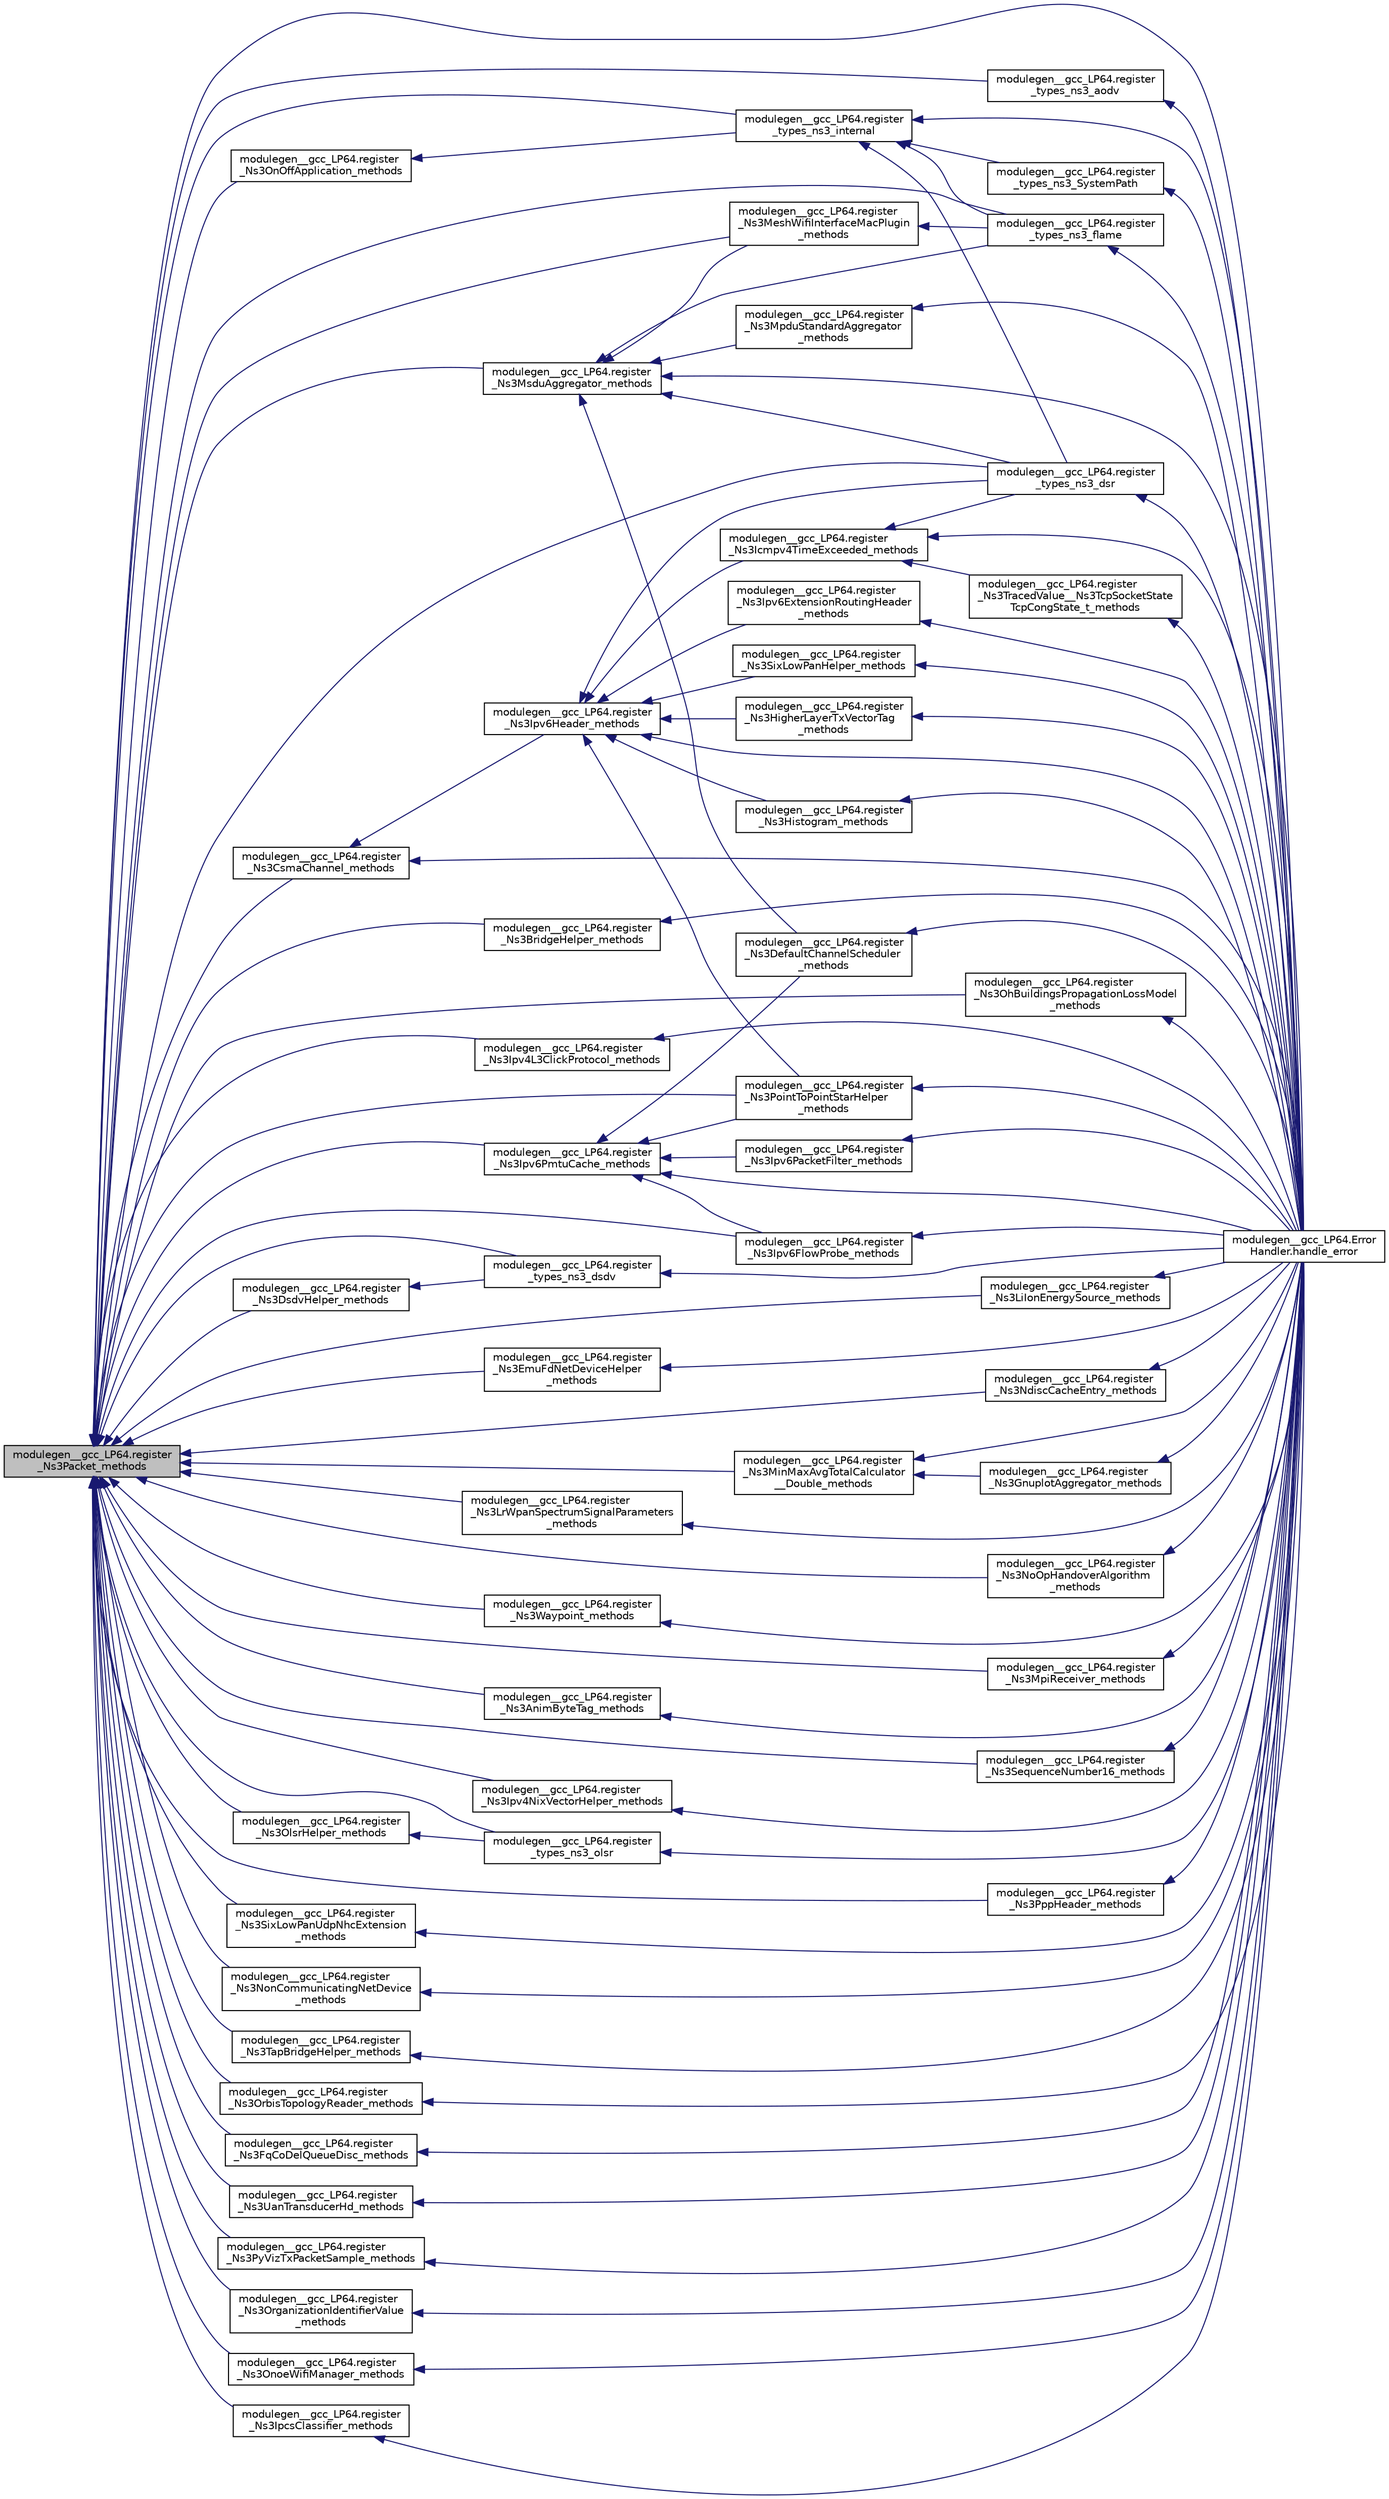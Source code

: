 digraph "modulegen__gcc_LP64.register_Ns3Packet_methods"
{
  edge [fontname="Helvetica",fontsize="10",labelfontname="Helvetica",labelfontsize="10"];
  node [fontname="Helvetica",fontsize="10",shape=record];
  rankdir="LR";
  Node1 [label="modulegen__gcc_LP64.register\l_Ns3Packet_methods",height=0.2,width=0.4,color="black", fillcolor="grey75", style="filled", fontcolor="black"];
  Node1 -> Node2 [dir="back",color="midnightblue",fontsize="10",style="solid"];
  Node2 [label="modulegen__gcc_LP64.register\l_types_ns3_aodv",height=0.2,width=0.4,color="black", fillcolor="white", style="filled",URL="$db/dbb/namespacemodulegen____gcc__LP64.html#a5df6bc36e8f7dd9aa8415fcd18b1264b"];
  Node2 -> Node3 [dir="back",color="midnightblue",fontsize="10",style="solid"];
  Node3 [label="modulegen__gcc_LP64.Error\lHandler.handle_error",height=0.2,width=0.4,color="black", fillcolor="white", style="filled",URL="$df/d38/classmodulegen____gcc__LP64_1_1ErrorHandler.html#ae861af2ccf0c7d1732eb52c22d89f8fd"];
  Node1 -> Node4 [dir="back",color="midnightblue",fontsize="10",style="solid"];
  Node4 [label="modulegen__gcc_LP64.register\l_types_ns3_internal",height=0.2,width=0.4,color="black", fillcolor="white", style="filled",URL="$db/dbb/namespacemodulegen____gcc__LP64.html#aa5591cd0831727624dde86d56333dc35"];
  Node4 -> Node3 [dir="back",color="midnightblue",fontsize="10",style="solid"];
  Node4 -> Node5 [dir="back",color="midnightblue",fontsize="10",style="solid"];
  Node5 [label="modulegen__gcc_LP64.register\l_types_ns3_SystemPath",height=0.2,width=0.4,color="black", fillcolor="white", style="filled",URL="$db/dbb/namespacemodulegen____gcc__LP64.html#a5efceb696a814981c99c36a87fcfaa75"];
  Node5 -> Node3 [dir="back",color="midnightblue",fontsize="10",style="solid"];
  Node4 -> Node6 [dir="back",color="midnightblue",fontsize="10",style="solid"];
  Node6 [label="modulegen__gcc_LP64.register\l_types_ns3_dsr",height=0.2,width=0.4,color="black", fillcolor="white", style="filled",URL="$db/dbb/namespacemodulegen____gcc__LP64.html#a96238b914c8d89466e10c074ff281344"];
  Node6 -> Node3 [dir="back",color="midnightblue",fontsize="10",style="solid"];
  Node4 -> Node7 [dir="back",color="midnightblue",fontsize="10",style="solid"];
  Node7 [label="modulegen__gcc_LP64.register\l_types_ns3_flame",height=0.2,width=0.4,color="black", fillcolor="white", style="filled",URL="$db/dbb/namespacemodulegen____gcc__LP64.html#a0c0e3c1249cadb3ceda60aee63e39192"];
  Node7 -> Node3 [dir="back",color="midnightblue",fontsize="10",style="solid"];
  Node1 -> Node8 [dir="back",color="midnightblue",fontsize="10",style="solid"];
  Node8 [label="modulegen__gcc_LP64.register\l_Ns3OnOffApplication_methods",height=0.2,width=0.4,color="black", fillcolor="white", style="filled",URL="$db/dbb/namespacemodulegen____gcc__LP64.html#aa031200ecf0b574ca1dcb6d544628c7b"];
  Node8 -> Node4 [dir="back",color="midnightblue",fontsize="10",style="solid"];
  Node1 -> Node3 [dir="back",color="midnightblue",fontsize="10",style="solid"];
  Node1 -> Node9 [dir="back",color="midnightblue",fontsize="10",style="solid"];
  Node9 [label="modulegen__gcc_LP64.register\l_Ns3BridgeHelper_methods",height=0.2,width=0.4,color="black", fillcolor="white", style="filled",URL="$db/dbb/namespacemodulegen____gcc__LP64.html#a7a3dd80faa51c8617db59538d9084b4e"];
  Node9 -> Node3 [dir="back",color="midnightblue",fontsize="10",style="solid"];
  Node1 -> Node10 [dir="back",color="midnightblue",fontsize="10",style="solid"];
  Node10 [label="modulegen__gcc_LP64.register\l_Ns3OhBuildingsPropagationLossModel\l_methods",height=0.2,width=0.4,color="black", fillcolor="white", style="filled",URL="$db/dbb/namespacemodulegen____gcc__LP64.html#a7774dabb4ae9ad38a06054da30ce59d3"];
  Node10 -> Node3 [dir="back",color="midnightblue",fontsize="10",style="solid"];
  Node1 -> Node11 [dir="back",color="midnightblue",fontsize="10",style="solid"];
  Node11 [label="modulegen__gcc_LP64.register\l_Ns3Ipv4L3ClickProtocol_methods",height=0.2,width=0.4,color="black", fillcolor="white", style="filled",URL="$db/dbb/namespacemodulegen____gcc__LP64.html#aa51c67ade1d2acfada00aa5f5c1128e3"];
  Node11 -> Node3 [dir="back",color="midnightblue",fontsize="10",style="solid"];
  Node1 -> Node12 [dir="back",color="midnightblue",fontsize="10",style="solid"];
  Node12 [label="modulegen__gcc_LP64.register\l_Ns3CsmaChannel_methods",height=0.2,width=0.4,color="black", fillcolor="white", style="filled",URL="$db/dbb/namespacemodulegen____gcc__LP64.html#a931182772500ad32039d3978e60fc360"];
  Node12 -> Node3 [dir="back",color="midnightblue",fontsize="10",style="solid"];
  Node12 -> Node13 [dir="back",color="midnightblue",fontsize="10",style="solid"];
  Node13 [label="modulegen__gcc_LP64.register\l_Ns3Ipv6Header_methods",height=0.2,width=0.4,color="black", fillcolor="white", style="filled",URL="$db/dbb/namespacemodulegen____gcc__LP64.html#a3bf4c1735120b6da054ad14ebaa7c850"];
  Node13 -> Node3 [dir="back",color="midnightblue",fontsize="10",style="solid"];
  Node13 -> Node6 [dir="back",color="midnightblue",fontsize="10",style="solid"];
  Node13 -> Node14 [dir="back",color="midnightblue",fontsize="10",style="solid"];
  Node14 [label="modulegen__gcc_LP64.register\l_Ns3Icmpv4TimeExceeded_methods",height=0.2,width=0.4,color="black", fillcolor="white", style="filled",URL="$db/dbb/namespacemodulegen____gcc__LP64.html#aa53916451f16b601e3e9b416b72d8a9c"];
  Node14 -> Node6 [dir="back",color="midnightblue",fontsize="10",style="solid"];
  Node14 -> Node3 [dir="back",color="midnightblue",fontsize="10",style="solid"];
  Node14 -> Node15 [dir="back",color="midnightblue",fontsize="10",style="solid"];
  Node15 [label="modulegen__gcc_LP64.register\l_Ns3TracedValue__Ns3TcpSocketState\lTcpCongState_t_methods",height=0.2,width=0.4,color="black", fillcolor="white", style="filled",URL="$db/dbb/namespacemodulegen____gcc__LP64.html#aa79cae88eaea857579df6e1e77ee0e9f"];
  Node15 -> Node3 [dir="back",color="midnightblue",fontsize="10",style="solid"];
  Node13 -> Node16 [dir="back",color="midnightblue",fontsize="10",style="solid"];
  Node16 [label="modulegen__gcc_LP64.register\l_Ns3Histogram_methods",height=0.2,width=0.4,color="black", fillcolor="white", style="filled",URL="$db/dbb/namespacemodulegen____gcc__LP64.html#a1c954bcebbf4f39e744972bd97837a19"];
  Node16 -> Node3 [dir="back",color="midnightblue",fontsize="10",style="solid"];
  Node13 -> Node17 [dir="back",color="midnightblue",fontsize="10",style="solid"];
  Node17 [label="modulegen__gcc_LP64.register\l_Ns3Ipv6ExtensionRoutingHeader\l_methods",height=0.2,width=0.4,color="black", fillcolor="white", style="filled",URL="$db/dbb/namespacemodulegen____gcc__LP64.html#a587188161e2d082996bdfc8cde91589a"];
  Node17 -> Node3 [dir="back",color="midnightblue",fontsize="10",style="solid"];
  Node13 -> Node18 [dir="back",color="midnightblue",fontsize="10",style="solid"];
  Node18 [label="modulegen__gcc_LP64.register\l_Ns3PointToPointStarHelper\l_methods",height=0.2,width=0.4,color="black", fillcolor="white", style="filled",URL="$db/dbb/namespacemodulegen____gcc__LP64.html#a60a5b528b355b91fbc7711812e88ddb5"];
  Node18 -> Node3 [dir="back",color="midnightblue",fontsize="10",style="solid"];
  Node13 -> Node19 [dir="back",color="midnightblue",fontsize="10",style="solid"];
  Node19 [label="modulegen__gcc_LP64.register\l_Ns3SixLowPanHelper_methods",height=0.2,width=0.4,color="black", fillcolor="white", style="filled",URL="$db/dbb/namespacemodulegen____gcc__LP64.html#a970fa3e779fda455602aa76205ff485c"];
  Node19 -> Node3 [dir="back",color="midnightblue",fontsize="10",style="solid"];
  Node13 -> Node20 [dir="back",color="midnightblue",fontsize="10",style="solid"];
  Node20 [label="modulegen__gcc_LP64.register\l_Ns3HigherLayerTxVectorTag\l_methods",height=0.2,width=0.4,color="black", fillcolor="white", style="filled",URL="$db/dbb/namespacemodulegen____gcc__LP64.html#a2efb27e8a320024b3aedc35ce99f9246"];
  Node20 -> Node3 [dir="back",color="midnightblue",fontsize="10",style="solid"];
  Node1 -> Node21 [dir="back",color="midnightblue",fontsize="10",style="solid"];
  Node21 [label="modulegen__gcc_LP64.register\l_Ns3Ipv6PmtuCache_methods",height=0.2,width=0.4,color="black", fillcolor="white", style="filled",URL="$db/dbb/namespacemodulegen____gcc__LP64.html#ac1c7fb639fdb701927ab23f69ebde641"];
  Node21 -> Node3 [dir="back",color="midnightblue",fontsize="10",style="solid"];
  Node21 -> Node22 [dir="back",color="midnightblue",fontsize="10",style="solid"];
  Node22 [label="modulegen__gcc_LP64.register\l_Ns3Ipv6FlowProbe_methods",height=0.2,width=0.4,color="black", fillcolor="white", style="filled",URL="$db/dbb/namespacemodulegen____gcc__LP64.html#a313cc48393132852df0fdf6ad54e4852"];
  Node22 -> Node3 [dir="back",color="midnightblue",fontsize="10",style="solid"];
  Node21 -> Node23 [dir="back",color="midnightblue",fontsize="10",style="solid"];
  Node23 [label="modulegen__gcc_LP64.register\l_Ns3Ipv6PacketFilter_methods",height=0.2,width=0.4,color="black", fillcolor="white", style="filled",URL="$db/dbb/namespacemodulegen____gcc__LP64.html#a44284f33179a27cdd3112de9cbe0f5ca"];
  Node23 -> Node3 [dir="back",color="midnightblue",fontsize="10",style="solid"];
  Node21 -> Node18 [dir="back",color="midnightblue",fontsize="10",style="solid"];
  Node21 -> Node24 [dir="back",color="midnightblue",fontsize="10",style="solid"];
  Node24 [label="modulegen__gcc_LP64.register\l_Ns3DefaultChannelScheduler\l_methods",height=0.2,width=0.4,color="black", fillcolor="white", style="filled",URL="$db/dbb/namespacemodulegen____gcc__LP64.html#a1d62c6d85417c5bcedc99f3d1ef0f895"];
  Node24 -> Node3 [dir="back",color="midnightblue",fontsize="10",style="solid"];
  Node1 -> Node25 [dir="back",color="midnightblue",fontsize="10",style="solid"];
  Node25 [label="modulegen__gcc_LP64.register\l_types_ns3_dsdv",height=0.2,width=0.4,color="black", fillcolor="white", style="filled",URL="$db/dbb/namespacemodulegen____gcc__LP64.html#ae9b8c627c6619946068e27d35649e380"];
  Node25 -> Node3 [dir="back",color="midnightblue",fontsize="10",style="solid"];
  Node1 -> Node26 [dir="back",color="midnightblue",fontsize="10",style="solid"];
  Node26 [label="modulegen__gcc_LP64.register\l_Ns3DsdvHelper_methods",height=0.2,width=0.4,color="black", fillcolor="white", style="filled",URL="$db/dbb/namespacemodulegen____gcc__LP64.html#a196d31b4357d09144cc1e47cd09a59ee"];
  Node26 -> Node25 [dir="back",color="midnightblue",fontsize="10",style="solid"];
  Node1 -> Node6 [dir="back",color="midnightblue",fontsize="10",style="solid"];
  Node1 -> Node27 [dir="back",color="midnightblue",fontsize="10",style="solid"];
  Node27 [label="modulegen__gcc_LP64.register\l_Ns3MsduAggregator_methods",height=0.2,width=0.4,color="black", fillcolor="white", style="filled",URL="$db/dbb/namespacemodulegen____gcc__LP64.html#a38230dc86a0b469c2914e226039749af"];
  Node27 -> Node6 [dir="back",color="midnightblue",fontsize="10",style="solid"];
  Node27 -> Node7 [dir="back",color="midnightblue",fontsize="10",style="solid"];
  Node27 -> Node28 [dir="back",color="midnightblue",fontsize="10",style="solid"];
  Node28 [label="modulegen__gcc_LP64.register\l_Ns3MeshWifiInterfaceMacPlugin\l_methods",height=0.2,width=0.4,color="black", fillcolor="white", style="filled",URL="$db/dbb/namespacemodulegen____gcc__LP64.html#aa3bf845b1550e381253cc6f61cfef915"];
  Node28 -> Node7 [dir="back",color="midnightblue",fontsize="10",style="solid"];
  Node27 -> Node3 [dir="back",color="midnightblue",fontsize="10",style="solid"];
  Node27 -> Node24 [dir="back",color="midnightblue",fontsize="10",style="solid"];
  Node27 -> Node29 [dir="back",color="midnightblue",fontsize="10",style="solid"];
  Node29 [label="modulegen__gcc_LP64.register\l_Ns3MpduStandardAggregator\l_methods",height=0.2,width=0.4,color="black", fillcolor="white", style="filled",URL="$db/dbb/namespacemodulegen____gcc__LP64.html#a53814badcdac15bf5afc0721dcf69aa4"];
  Node29 -> Node3 [dir="back",color="midnightblue",fontsize="10",style="solid"];
  Node1 -> Node30 [dir="back",color="midnightblue",fontsize="10",style="solid"];
  Node30 [label="modulegen__gcc_LP64.register\l_Ns3LiIonEnergySource_methods",height=0.2,width=0.4,color="black", fillcolor="white", style="filled",URL="$db/dbb/namespacemodulegen____gcc__LP64.html#a513f382daf3b3dc70b97b0e016584d52"];
  Node30 -> Node3 [dir="back",color="midnightblue",fontsize="10",style="solid"];
  Node1 -> Node31 [dir="back",color="midnightblue",fontsize="10",style="solid"];
  Node31 [label="modulegen__gcc_LP64.register\l_Ns3EmuFdNetDeviceHelper\l_methods",height=0.2,width=0.4,color="black", fillcolor="white", style="filled",URL="$db/dbb/namespacemodulegen____gcc__LP64.html#a1d7d310497e0f0dca75a0bddc6dc0bf4"];
  Node31 -> Node3 [dir="back",color="midnightblue",fontsize="10",style="solid"];
  Node1 -> Node22 [dir="back",color="midnightblue",fontsize="10",style="solid"];
  Node1 -> Node32 [dir="back",color="midnightblue",fontsize="10",style="solid"];
  Node32 [label="modulegen__gcc_LP64.register\l_Ns3NdiscCacheEntry_methods",height=0.2,width=0.4,color="black", fillcolor="white", style="filled",URL="$db/dbb/namespacemodulegen____gcc__LP64.html#a4e2b584e1997ee277ff9b5ca33fa1241"];
  Node32 -> Node3 [dir="back",color="midnightblue",fontsize="10",style="solid"];
  Node1 -> Node33 [dir="back",color="midnightblue",fontsize="10",style="solid"];
  Node33 [label="modulegen__gcc_LP64.register\l_Ns3MinMaxAvgTotalCalculator\l__Double_methods",height=0.2,width=0.4,color="black", fillcolor="white", style="filled",URL="$db/dbb/namespacemodulegen____gcc__LP64.html#ad326c29517c8a45d72ddcb40dcdaf75c"];
  Node33 -> Node3 [dir="back",color="midnightblue",fontsize="10",style="solid"];
  Node33 -> Node34 [dir="back",color="midnightblue",fontsize="10",style="solid"];
  Node34 [label="modulegen__gcc_LP64.register\l_Ns3GnuplotAggregator_methods",height=0.2,width=0.4,color="black", fillcolor="white", style="filled",URL="$db/dbb/namespacemodulegen____gcc__LP64.html#aa7e06f0ed78532c12abbc99796e1a271"];
  Node34 -> Node3 [dir="back",color="midnightblue",fontsize="10",style="solid"];
  Node1 -> Node35 [dir="back",color="midnightblue",fontsize="10",style="solid"];
  Node35 [label="modulegen__gcc_LP64.register\l_Ns3LrWpanSpectrumSignalParameters\l_methods",height=0.2,width=0.4,color="black", fillcolor="white", style="filled",URL="$db/dbb/namespacemodulegen____gcc__LP64.html#a9fe4045a0f5d2a4c5b1779758586e2c6"];
  Node35 -> Node3 [dir="back",color="midnightblue",fontsize="10",style="solid"];
  Node1 -> Node36 [dir="back",color="midnightblue",fontsize="10",style="solid"];
  Node36 [label="modulegen__gcc_LP64.register\l_Ns3NoOpHandoverAlgorithm\l_methods",height=0.2,width=0.4,color="black", fillcolor="white", style="filled",URL="$db/dbb/namespacemodulegen____gcc__LP64.html#ae6bbec146249fcb1314d29f5f83c2317"];
  Node36 -> Node3 [dir="back",color="midnightblue",fontsize="10",style="solid"];
  Node1 -> Node7 [dir="back",color="midnightblue",fontsize="10",style="solid"];
  Node1 -> Node28 [dir="back",color="midnightblue",fontsize="10",style="solid"];
  Node1 -> Node37 [dir="back",color="midnightblue",fontsize="10",style="solid"];
  Node37 [label="modulegen__gcc_LP64.register\l_Ns3Waypoint_methods",height=0.2,width=0.4,color="black", fillcolor="white", style="filled",URL="$db/dbb/namespacemodulegen____gcc__LP64.html#ac0bc7f47fc4c369f06f9f4b053a9372f"];
  Node37 -> Node3 [dir="back",color="midnightblue",fontsize="10",style="solid"];
  Node1 -> Node38 [dir="back",color="midnightblue",fontsize="10",style="solid"];
  Node38 [label="modulegen__gcc_LP64.register\l_Ns3MpiReceiver_methods",height=0.2,width=0.4,color="black", fillcolor="white", style="filled",URL="$db/dbb/namespacemodulegen____gcc__LP64.html#a1ee8eb9b5079bd21490eb1968cb06d37"];
  Node38 -> Node3 [dir="back",color="midnightblue",fontsize="10",style="solid"];
  Node1 -> Node39 [dir="back",color="midnightblue",fontsize="10",style="solid"];
  Node39 [label="modulegen__gcc_LP64.register\l_Ns3AnimByteTag_methods",height=0.2,width=0.4,color="black", fillcolor="white", style="filled",URL="$db/dbb/namespacemodulegen____gcc__LP64.html#a53616103304523d40e302092312a8d49"];
  Node39 -> Node3 [dir="back",color="midnightblue",fontsize="10",style="solid"];
  Node1 -> Node40 [dir="back",color="midnightblue",fontsize="10",style="solid"];
  Node40 [label="modulegen__gcc_LP64.register\l_Ns3SequenceNumber16_methods",height=0.2,width=0.4,color="black", fillcolor="white", style="filled",URL="$db/dbb/namespacemodulegen____gcc__LP64.html#ac0ebb4651c60ef3ea2b6198c239cc357"];
  Node40 -> Node3 [dir="back",color="midnightblue",fontsize="10",style="solid"];
  Node1 -> Node41 [dir="back",color="midnightblue",fontsize="10",style="solid"];
  Node41 [label="modulegen__gcc_LP64.register\l_Ns3Ipv4NixVectorHelper_methods",height=0.2,width=0.4,color="black", fillcolor="white", style="filled",URL="$db/dbb/namespacemodulegen____gcc__LP64.html#a569591c4bf35ed8ed0ebe4e90115c036"];
  Node41 -> Node3 [dir="back",color="midnightblue",fontsize="10",style="solid"];
  Node1 -> Node42 [dir="back",color="midnightblue",fontsize="10",style="solid"];
  Node42 [label="modulegen__gcc_LP64.register\l_types_ns3_olsr",height=0.2,width=0.4,color="black", fillcolor="white", style="filled",URL="$db/dbb/namespacemodulegen____gcc__LP64.html#ae56deb90c9eb4dcf33b0c89e69e2b87b"];
  Node42 -> Node3 [dir="back",color="midnightblue",fontsize="10",style="solid"];
  Node1 -> Node43 [dir="back",color="midnightblue",fontsize="10",style="solid"];
  Node43 [label="modulegen__gcc_LP64.register\l_Ns3OlsrHelper_methods",height=0.2,width=0.4,color="black", fillcolor="white", style="filled",URL="$db/dbb/namespacemodulegen____gcc__LP64.html#ab4f250f175376d92d01b0087a4371d46"];
  Node43 -> Node42 [dir="back",color="midnightblue",fontsize="10",style="solid"];
  Node1 -> Node44 [dir="back",color="midnightblue",fontsize="10",style="solid"];
  Node44 [label="modulegen__gcc_LP64.register\l_Ns3PppHeader_methods",height=0.2,width=0.4,color="black", fillcolor="white", style="filled",URL="$db/dbb/namespacemodulegen____gcc__LP64.html#a61f7c834d611f24cf077888297f647d1"];
  Node44 -> Node3 [dir="back",color="midnightblue",fontsize="10",style="solid"];
  Node1 -> Node18 [dir="back",color="midnightblue",fontsize="10",style="solid"];
  Node1 -> Node45 [dir="back",color="midnightblue",fontsize="10",style="solid"];
  Node45 [label="modulegen__gcc_LP64.register\l_Ns3SixLowPanUdpNhcExtension\l_methods",height=0.2,width=0.4,color="black", fillcolor="white", style="filled",URL="$db/dbb/namespacemodulegen____gcc__LP64.html#adf312d44fdbcb264a99d85fbb66cc156"];
  Node45 -> Node3 [dir="back",color="midnightblue",fontsize="10",style="solid"];
  Node1 -> Node46 [dir="back",color="midnightblue",fontsize="10",style="solid"];
  Node46 [label="modulegen__gcc_LP64.register\l_Ns3NonCommunicatingNetDevice\l_methods",height=0.2,width=0.4,color="black", fillcolor="white", style="filled",URL="$db/dbb/namespacemodulegen____gcc__LP64.html#a5f729ed77d3537ce85527aad7247f73d"];
  Node46 -> Node3 [dir="back",color="midnightblue",fontsize="10",style="solid"];
  Node1 -> Node47 [dir="back",color="midnightblue",fontsize="10",style="solid"];
  Node47 [label="modulegen__gcc_LP64.register\l_Ns3TapBridgeHelper_methods",height=0.2,width=0.4,color="black", fillcolor="white", style="filled",URL="$db/dbb/namespacemodulegen____gcc__LP64.html#a598eddf182e4b74b1b045d2f9431bc5b"];
  Node47 -> Node3 [dir="back",color="midnightblue",fontsize="10",style="solid"];
  Node1 -> Node48 [dir="back",color="midnightblue",fontsize="10",style="solid"];
  Node48 [label="modulegen__gcc_LP64.register\l_Ns3OrbisTopologyReader_methods",height=0.2,width=0.4,color="black", fillcolor="white", style="filled",URL="$db/dbb/namespacemodulegen____gcc__LP64.html#ae24228d7e4effb51a6923db6607760ce"];
  Node48 -> Node3 [dir="back",color="midnightblue",fontsize="10",style="solid"];
  Node1 -> Node49 [dir="back",color="midnightblue",fontsize="10",style="solid"];
  Node49 [label="modulegen__gcc_LP64.register\l_Ns3FqCoDelQueueDisc_methods",height=0.2,width=0.4,color="black", fillcolor="white", style="filled",URL="$db/dbb/namespacemodulegen____gcc__LP64.html#a5d57964880eee6b22ba706d6ee94e0fb"];
  Node49 -> Node3 [dir="back",color="midnightblue",fontsize="10",style="solid"];
  Node1 -> Node50 [dir="back",color="midnightblue",fontsize="10",style="solid"];
  Node50 [label="modulegen__gcc_LP64.register\l_Ns3UanTransducerHd_methods",height=0.2,width=0.4,color="black", fillcolor="white", style="filled",URL="$db/dbb/namespacemodulegen____gcc__LP64.html#a69dafbfca1538ae2326c56222034faf6"];
  Node50 -> Node3 [dir="back",color="midnightblue",fontsize="10",style="solid"];
  Node1 -> Node51 [dir="back",color="midnightblue",fontsize="10",style="solid"];
  Node51 [label="modulegen__gcc_LP64.register\l_Ns3PyVizTxPacketSample_methods",height=0.2,width=0.4,color="black", fillcolor="white", style="filled",URL="$db/dbb/namespacemodulegen____gcc__LP64.html#a297fd1a3b15120649b2c8e59c02b52e4"];
  Node51 -> Node3 [dir="back",color="midnightblue",fontsize="10",style="solid"];
  Node1 -> Node52 [dir="back",color="midnightblue",fontsize="10",style="solid"];
  Node52 [label="modulegen__gcc_LP64.register\l_Ns3OrganizationIdentifierValue\l_methods",height=0.2,width=0.4,color="black", fillcolor="white", style="filled",URL="$db/dbb/namespacemodulegen____gcc__LP64.html#a2b78e74aa7361618616c36445eddf9c3"];
  Node52 -> Node3 [dir="back",color="midnightblue",fontsize="10",style="solid"];
  Node1 -> Node53 [dir="back",color="midnightblue",fontsize="10",style="solid"];
  Node53 [label="modulegen__gcc_LP64.register\l_Ns3OnoeWifiManager_methods",height=0.2,width=0.4,color="black", fillcolor="white", style="filled",URL="$db/dbb/namespacemodulegen____gcc__LP64.html#a654e5cf56400126d466bcfc84a3f8605"];
  Node53 -> Node3 [dir="back",color="midnightblue",fontsize="10",style="solid"];
  Node1 -> Node54 [dir="back",color="midnightblue",fontsize="10",style="solid"];
  Node54 [label="modulegen__gcc_LP64.register\l_Ns3IpcsClassifier_methods",height=0.2,width=0.4,color="black", fillcolor="white", style="filled",URL="$db/dbb/namespacemodulegen____gcc__LP64.html#a5f3926788def30336a2d6367c8f9e4af"];
  Node54 -> Node3 [dir="back",color="midnightblue",fontsize="10",style="solid"];
}
